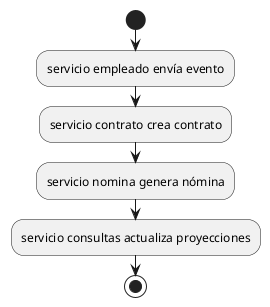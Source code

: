 @startuml
start
:servicio empleado envía evento;
:servicio contrato crea contrato;
:servicio nomina genera nómina;
:servicio consultas actualiza proyecciones;
stop
@enduml
